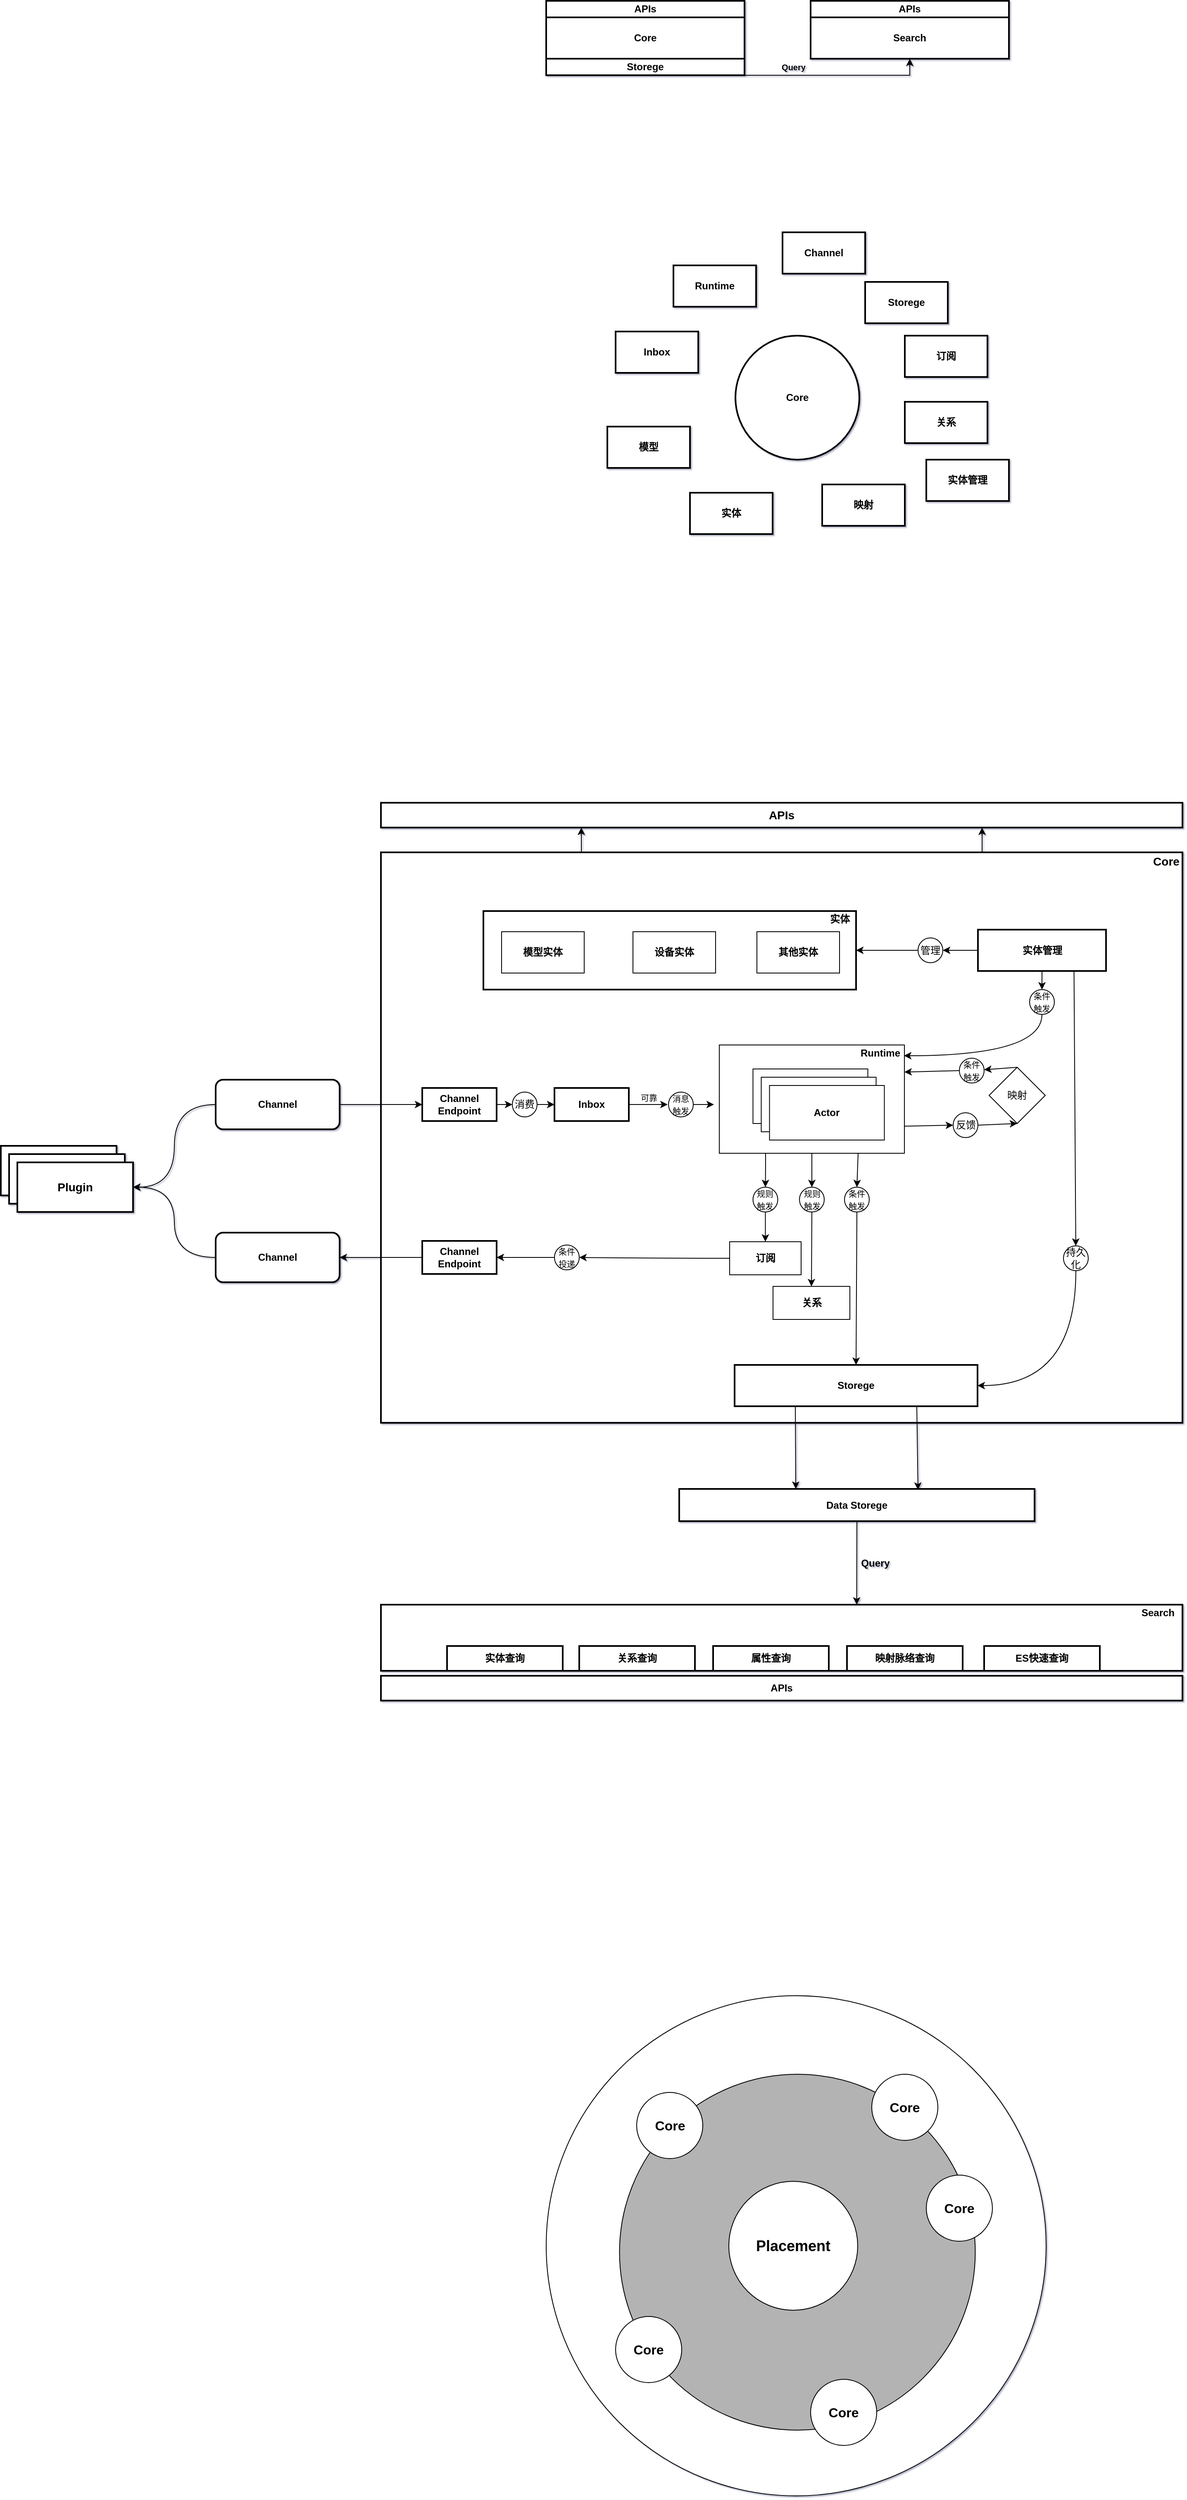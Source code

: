 <mxfile>
    <diagram id="UZr99QGXlJv9sP9Astqp" name="Page-1">
        <mxGraphModel dx="1463" dy="4006" grid="0" gridSize="10" guides="1" tooltips="1" connect="1" arrows="1" fold="1" page="1" pageScale="1" pageWidth="2339" pageHeight="3300" background="#ffffff" math="0" shadow="1">
            <root>
                <mxCell id="0"/>
                <mxCell id="1" parent="0"/>
                <mxCell id="2" style="edgeStyle=orthogonalEdgeStyle;curved=1;rounded=0;orthogonalLoop=1;jettySize=auto;html=1;exitX=0.25;exitY=0;exitDx=0;exitDy=0;entryX=0.25;entryY=1;entryDx=0;entryDy=0;strokeColor=#000000;" parent="1" source="4" target="64" edge="1">
                    <mxGeometry relative="1" as="geometry"/>
                </mxCell>
                <mxCell id="3" style="edgeStyle=orthogonalEdgeStyle;curved=1;rounded=0;orthogonalLoop=1;jettySize=auto;html=1;exitX=0.75;exitY=0;exitDx=0;exitDy=0;entryX=0.75;entryY=1;entryDx=0;entryDy=0;strokeColor=#000000;" parent="1" source="4" target="64" edge="1">
                    <mxGeometry relative="1" as="geometry"/>
                </mxCell>
                <mxCell id="4" value="" style="rounded=0;whiteSpace=wrap;html=1;strokeColor=#000000;strokeWidth=2;fillColor=#FFFFFF;" parent="1" vertex="1">
                    <mxGeometry x="610" y="364" width="970" height="690" as="geometry"/>
                </mxCell>
                <mxCell id="5" value="&lt;font color=&quot;#000000&quot;&gt;&lt;b&gt;实体&lt;/b&gt;&lt;/font&gt;" style="rounded=0;whiteSpace=wrap;html=1;fillColor=#FFFFFF;strokeWidth=2;strokeColor=#000000;" parent="1" vertex="1">
                    <mxGeometry x="984" y="-71" width="100" height="50" as="geometry"/>
                </mxCell>
                <mxCell id="6" value="&lt;font color=&quot;#000000&quot;&gt;&lt;b&gt;订阅&lt;/b&gt;&lt;/font&gt;" style="rounded=0;whiteSpace=wrap;html=1;fillColor=#FFFFFF;strokeWidth=2;strokeColor=#000000;" parent="1" vertex="1">
                    <mxGeometry x="1244" y="-261" width="100" height="50" as="geometry"/>
                </mxCell>
                <mxCell id="7" value="&lt;font color=&quot;#000000&quot;&gt;&lt;b&gt;模型&lt;/b&gt;&lt;/font&gt;" style="rounded=0;whiteSpace=wrap;html=1;fillColor=#FFFFFF;strokeWidth=2;strokeColor=#000000;" parent="1" vertex="1">
                    <mxGeometry x="884" y="-151" width="100" height="50" as="geometry"/>
                </mxCell>
                <mxCell id="8" value="&lt;font color=&quot;#000000&quot;&gt;&lt;b&gt;Core&lt;/b&gt;&lt;/font&gt;" style="ellipse;whiteSpace=wrap;html=1;aspect=fixed;strokeColor=#000000;strokeWidth=2;fillColor=#FFFFFF;" parent="1" vertex="1">
                    <mxGeometry x="1039" y="-261" width="150" height="150" as="geometry"/>
                </mxCell>
                <mxCell id="9" value="&lt;font color=&quot;#000000&quot;&gt;&lt;b&gt;映射&lt;/b&gt;&lt;/font&gt;" style="rounded=0;whiteSpace=wrap;html=1;fillColor=#FFFFFF;strokeWidth=2;strokeColor=#000000;" parent="1" vertex="1">
                    <mxGeometry x="1144" y="-81" width="100" height="50" as="geometry"/>
                </mxCell>
                <mxCell id="10" value="&lt;font color=&quot;#000000&quot;&gt;&lt;b&gt;关系&lt;/b&gt;&lt;/font&gt;" style="rounded=0;whiteSpace=wrap;html=1;fillColor=#FFFFFF;strokeWidth=2;strokeColor=#000000;" parent="1" vertex="1">
                    <mxGeometry x="1244" y="-181" width="100" height="50" as="geometry"/>
                </mxCell>
                <mxCell id="11" value="&lt;font color=&quot;#000000&quot;&gt;&lt;b&gt;Core&lt;/b&gt;&lt;/font&gt;" style="rounded=0;whiteSpace=wrap;html=1;fillColor=#FFFFFF;strokeWidth=2;strokeColor=#000000;" parent="1" vertex="1">
                    <mxGeometry x="810" y="-646" width="240" height="50" as="geometry"/>
                </mxCell>
                <mxCell id="12" style="edgeStyle=orthogonalEdgeStyle;rounded=0;orthogonalLoop=1;jettySize=auto;html=1;exitX=1;exitY=1;exitDx=0;exitDy=0;entryX=0.5;entryY=1;entryDx=0;entryDy=0;strokeColor=#000000;" parent="1" source="13" target="15" edge="1">
                    <mxGeometry relative="1" as="geometry">
                        <Array as="points">
                            <mxPoint x="1250" y="-576"/>
                        </Array>
                    </mxGeometry>
                </mxCell>
                <mxCell id="13" value="&lt;font color=&quot;#000000&quot;&gt;&lt;b&gt;Storege&lt;/b&gt;&lt;/font&gt;" style="rounded=0;whiteSpace=wrap;html=1;fillColor=#FFFFFF;strokeWidth=2;strokeColor=#000000;" parent="1" vertex="1">
                    <mxGeometry x="810" y="-596" width="240" height="20" as="geometry"/>
                </mxCell>
                <mxCell id="14" value="&lt;font color=&quot;#000000&quot;&gt;&lt;b&gt;APIs&lt;/b&gt;&lt;/font&gt;" style="rounded=0;whiteSpace=wrap;html=1;fillColor=#FFFFFF;strokeWidth=2;strokeColor=#000000;" parent="1" vertex="1">
                    <mxGeometry x="810" y="-666" width="240" height="20" as="geometry"/>
                </mxCell>
                <mxCell id="15" value="&lt;font color=&quot;#000000&quot;&gt;&lt;b&gt;Search&lt;/b&gt;&lt;/font&gt;" style="rounded=0;whiteSpace=wrap;html=1;fillColor=#FFFFFF;strokeWidth=2;strokeColor=#000000;" parent="1" vertex="1">
                    <mxGeometry x="1130" y="-646" width="240" height="50" as="geometry"/>
                </mxCell>
                <mxCell id="16" value="&lt;font color=&quot;#000000&quot;&gt;&lt;b&gt;APIs&lt;/b&gt;&lt;/font&gt;" style="rounded=0;whiteSpace=wrap;html=1;fillColor=#FFFFFF;strokeWidth=2;strokeColor=#000000;" parent="1" vertex="1">
                    <mxGeometry x="1130" y="-666" width="240" height="20" as="geometry"/>
                </mxCell>
                <mxCell id="17" value="&lt;b&gt;&lt;font color=&quot;#000000&quot; style=&quot;font-size: 10px&quot;&gt;Query&lt;/font&gt;&lt;/b&gt;" style="text;html=1;align=center;verticalAlign=middle;resizable=0;points=[];autosize=1;strokeColor=none;" parent="1" vertex="1">
                    <mxGeometry x="1089" y="-596" width="40" height="20" as="geometry"/>
                </mxCell>
                <mxCell id="18" value="&lt;font color=&quot;#000000&quot;&gt;&lt;b&gt;Inbox&lt;/b&gt;&lt;/font&gt;" style="rounded=0;whiteSpace=wrap;html=1;fillColor=#FFFFFF;strokeWidth=2;strokeColor=#000000;" parent="1" vertex="1">
                    <mxGeometry x="894" y="-266" width="100" height="50" as="geometry"/>
                </mxCell>
                <mxCell id="19" value="&lt;font color=&quot;#000000&quot;&gt;&lt;b&gt;Runtime&lt;/b&gt;&lt;/font&gt;" style="rounded=0;whiteSpace=wrap;html=1;fillColor=#FFFFFF;strokeWidth=2;strokeColor=#000000;" parent="1" vertex="1">
                    <mxGeometry x="964" y="-346" width="100" height="50" as="geometry"/>
                </mxCell>
                <mxCell id="20" value="&lt;font color=&quot;#000000&quot;&gt;&lt;b&gt;Channel&lt;/b&gt;&lt;/font&gt;" style="rounded=0;whiteSpace=wrap;html=1;fillColor=#FFFFFF;strokeWidth=2;strokeColor=#000000;" parent="1" vertex="1">
                    <mxGeometry x="1096" y="-386" width="100" height="50" as="geometry"/>
                </mxCell>
                <mxCell id="21" value="&lt;font color=&quot;#000000&quot;&gt;&lt;b&gt;实体管理&lt;/b&gt;&lt;/font&gt;" style="rounded=0;whiteSpace=wrap;html=1;fillColor=#FFFFFF;strokeWidth=2;strokeColor=#000000;" parent="1" vertex="1">
                    <mxGeometry x="1270" y="-111" width="100" height="50" as="geometry"/>
                </mxCell>
                <mxCell id="37" style="edgeStyle=orthogonalEdgeStyle;curved=1;rounded=0;orthogonalLoop=1;jettySize=auto;html=1;exitX=0;exitY=0.5;exitDx=0;exitDy=0;entryX=1;entryY=0.5;entryDx=0;entryDy=0;strokeColor=#000000;" parent="1" source="38" edge="1">
                    <mxGeometry relative="1" as="geometry">
                        <mxPoint x="850" y="854" as="targetPoint"/>
                    </mxGeometry>
                </mxCell>
                <mxCell id="43" style="edgeStyle=orthogonalEdgeStyle;curved=1;rounded=0;orthogonalLoop=1;jettySize=auto;html=1;exitX=1;exitY=0.5;exitDx=0;exitDy=0;entryX=0;entryY=0.5;entryDx=0;entryDy=0;strokeColor=#000000;" parent="1" source="44" edge="1">
                    <mxGeometry relative="1" as="geometry">
                        <mxPoint x="957" y="669" as="targetPoint"/>
                    </mxGeometry>
                </mxCell>
                <mxCell id="44" value="&lt;font color=&quot;#000000&quot;&gt;&lt;b&gt;Inbox&lt;/b&gt;&lt;/font&gt;" style="rounded=0;whiteSpace=wrap;html=1;fillColor=#FFFFFF;strokeWidth=2;strokeColor=#000000;" parent="1" vertex="1">
                    <mxGeometry x="820" y="649" width="90" height="40" as="geometry"/>
                </mxCell>
                <mxCell id="45" style="edgeStyle=orthogonalEdgeStyle;curved=1;rounded=0;orthogonalLoop=1;jettySize=auto;html=1;exitX=1;exitY=0.5;exitDx=0;exitDy=0;entryX=0;entryY=0.5;entryDx=0;entryDy=0;strokeColor=#000000;" parent="1" source="47" target="83" edge="1">
                    <mxGeometry relative="1" as="geometry"/>
                </mxCell>
                <mxCell id="46" style="edgeStyle=orthogonalEdgeStyle;curved=1;rounded=0;orthogonalLoop=1;jettySize=auto;html=1;exitX=0;exitY=0.5;exitDx=0;exitDy=0;entryX=1;entryY=0.5;entryDx=0;entryDy=0;strokeColor=#000000;" parent="1" source="47" target="102" edge="1">
                    <mxGeometry relative="1" as="geometry"/>
                </mxCell>
                <mxCell id="47" value="&lt;font color=&quot;#000000&quot;&gt;&lt;b&gt;Channel&lt;/b&gt;&lt;/font&gt;" style="rounded=1;whiteSpace=wrap;html=1;strokeColor=#000000;strokeWidth=2;fillColor=#FFFFFF;" parent="1" vertex="1">
                    <mxGeometry x="410" y="639" width="150" height="60" as="geometry"/>
                </mxCell>
                <mxCell id="48" style="edgeStyle=orthogonalEdgeStyle;curved=1;rounded=0;orthogonalLoop=1;jettySize=auto;html=1;exitX=1;exitY=0.5;exitDx=0;exitDy=0;strokeColor=#000000;" parent="1" source="49" target="44" edge="1">
                    <mxGeometry relative="1" as="geometry"/>
                </mxCell>
                <mxCell id="49" value="&lt;font color=&quot;#000000&quot;&gt;消费&lt;/font&gt;" style="ellipse;whiteSpace=wrap;html=1;aspect=fixed;strokeColor=#000000;strokeWidth=1;fillColor=#FFFFFF;" parent="1" vertex="1">
                    <mxGeometry x="769" y="654" width="30" height="30" as="geometry"/>
                </mxCell>
                <mxCell id="105" style="edgeStyle=none;html=1;exitX=0;exitY=0.5;exitDx=0;exitDy=0;entryX=1;entryY=0.5;entryDx=0;entryDy=0;strokeColor=#000000;" parent="1" source="52" target="61" edge="1">
                    <mxGeometry relative="1" as="geometry"/>
                </mxCell>
                <mxCell id="131" style="edgeStyle=none;html=1;exitX=0.5;exitY=1;exitDx=0;exitDy=0;entryX=0.5;entryY=0;entryDx=0;entryDy=0;strokeColor=#000000;" parent="1" source="52" target="130" edge="1">
                    <mxGeometry relative="1" as="geometry"/>
                </mxCell>
                <mxCell id="152" style="edgeStyle=none;html=1;exitX=0.75;exitY=1;exitDx=0;exitDy=0;strokeColor=#000000;" parent="1" source="52" target="151" edge="1">
                    <mxGeometry relative="1" as="geometry"/>
                </mxCell>
                <mxCell id="52" value="&lt;font color=&quot;#000000&quot;&gt;&lt;b&gt;实体管理&lt;/b&gt;&lt;/font&gt;" style="rounded=0;whiteSpace=wrap;html=1;fillColor=#FFFFFF;strokeWidth=2;strokeColor=#000000;" parent="1" vertex="1">
                    <mxGeometry x="1332.5" y="457.5" width="155" height="50" as="geometry"/>
                </mxCell>
                <mxCell id="55" value="" style="rounded=0;whiteSpace=wrap;html=1;strokeColor=#000000;strokeWidth=2;fillColor=#FFFFFF;" parent="1" vertex="1">
                    <mxGeometry x="734" y="435" width="451" height="95" as="geometry"/>
                </mxCell>
                <mxCell id="56" value="&lt;font color=&quot;#000000&quot;&gt;&lt;b&gt;模型实体&lt;/b&gt;&lt;/font&gt;" style="rounded=0;whiteSpace=wrap;html=1;fillColor=#FFFFFF;strokeWidth=1;strokeColor=#000000;" parent="1" vertex="1">
                    <mxGeometry x="756" y="460" width="100" height="50" as="geometry"/>
                </mxCell>
                <mxCell id="57" value="&lt;font color=&quot;#000000&quot;&gt;&lt;b&gt;设备实体&lt;/b&gt;&lt;/font&gt;" style="rounded=0;whiteSpace=wrap;html=1;fillColor=#FFFFFF;strokeWidth=1;strokeColor=#000000;" parent="1" vertex="1">
                    <mxGeometry x="915" y="460" width="100" height="50" as="geometry"/>
                </mxCell>
                <mxCell id="106" style="edgeStyle=none;html=1;exitX=0;exitY=0.5;exitDx=0;exitDy=0;entryX=1;entryY=0.5;entryDx=0;entryDy=0;strokeColor=#000000;" parent="1" source="61" target="55" edge="1">
                    <mxGeometry relative="1" as="geometry"/>
                </mxCell>
                <mxCell id="61" value="&lt;font color=&quot;#000000&quot;&gt;管理&lt;/font&gt;" style="ellipse;whiteSpace=wrap;html=1;aspect=fixed;strokeColor=#000000;strokeWidth=1;fillColor=#FFFFFF;" parent="1" vertex="1">
                    <mxGeometry x="1260" y="467.5" width="30" height="30" as="geometry"/>
                </mxCell>
                <mxCell id="62" value="&lt;font color=&quot;#000000&quot;&gt;&lt;b&gt;其他实体&lt;/b&gt;&lt;/font&gt;" style="rounded=0;whiteSpace=wrap;html=1;fillColor=#FFFFFF;strokeWidth=1;strokeColor=#000000;" parent="1" vertex="1">
                    <mxGeometry x="1065" y="460" width="100" height="50" as="geometry"/>
                </mxCell>
                <mxCell id="63" value="&lt;b style=&quot;color: rgb(0 , 0 , 0)&quot;&gt;实体&lt;/b&gt;" style="text;html=1;align=center;verticalAlign=middle;resizable=0;points=[];autosize=1;strokeColor=none;" parent="1" vertex="1">
                    <mxGeometry x="1145" y="435" width="40" height="20" as="geometry"/>
                </mxCell>
                <mxCell id="64" value="&lt;font color=&quot;#000000&quot; style=&quot;font-size: 14px&quot;&gt;&lt;b&gt;APIs&lt;/b&gt;&lt;/font&gt;" style="rounded=0;whiteSpace=wrap;html=1;strokeColor=#000000;strokeWidth=2;fillColor=#FFFFFF;" parent="1" vertex="1">
                    <mxGeometry x="610" y="304" width="970" height="30" as="geometry"/>
                </mxCell>
                <mxCell id="65" value="&lt;font color=&quot;#000000&quot;&gt;&lt;b&gt;Storege&lt;/b&gt;&lt;/font&gt;" style="rounded=0;whiteSpace=wrap;html=1;fillColor=#FFFFFF;strokeWidth=2;strokeColor=#000000;" parent="1" vertex="1">
                    <mxGeometry x="1196" y="-326" width="100" height="50" as="geometry"/>
                </mxCell>
                <mxCell id="136" style="edgeStyle=none;html=1;exitX=0.25;exitY=1;exitDx=0;exitDy=0;entryX=0.328;entryY=0;entryDx=0;entryDy=0;entryPerimeter=0;strokeColor=#000000;" parent="1" source="68" target="79" edge="1">
                    <mxGeometry relative="1" as="geometry"/>
                </mxCell>
                <mxCell id="137" style="edgeStyle=none;html=1;exitX=0.75;exitY=1;exitDx=0;exitDy=0;entryX=0.672;entryY=0.026;entryDx=0;entryDy=0;entryPerimeter=0;strokeColor=#000000;" parent="1" source="68" target="79" edge="1">
                    <mxGeometry relative="1" as="geometry"/>
                </mxCell>
                <mxCell id="68" value="&lt;font color=&quot;#000000&quot;&gt;&lt;b&gt;Storege&lt;/b&gt;&lt;/font&gt;" style="rounded=0;whiteSpace=wrap;html=1;fillColor=#FFFFFF;strokeWidth=2;strokeColor=#000000;" parent="1" vertex="1">
                    <mxGeometry x="1038" y="984" width="294" height="50" as="geometry"/>
                </mxCell>
                <mxCell id="76" style="edgeStyle=orthogonalEdgeStyle;curved=1;rounded=0;orthogonalLoop=1;jettySize=auto;html=1;exitX=1;exitY=0.5;exitDx=0;exitDy=0;strokeColor=#000000;" parent="1" edge="1">
                    <mxGeometry relative="1" as="geometry">
                        <mxPoint x="980" y="669" as="sourcePoint"/>
                        <mxPoint x="1013" y="669" as="targetPoint"/>
                    </mxGeometry>
                </mxCell>
                <mxCell id="78" style="edgeStyle=orthogonalEdgeStyle;curved=1;rounded=0;orthogonalLoop=1;jettySize=auto;html=1;exitX=0.5;exitY=1;exitDx=0;exitDy=0;entryX=0.544;entryY=0;entryDx=0;entryDy=0;entryPerimeter=0;strokeColor=#000000;" parent="1" source="79" edge="1">
                    <mxGeometry relative="1" as="geometry">
                        <mxPoint x="1185.68" y="1274" as="targetPoint"/>
                    </mxGeometry>
                </mxCell>
                <mxCell id="79" value="&lt;font color=&quot;#000000&quot;&gt;&lt;b&gt;Data Storege&lt;/b&gt;&lt;/font&gt;" style="rounded=0;whiteSpace=wrap;html=1;strokeColor=#000000;strokeWidth=2;fillColor=#FFFFFF;" parent="1" vertex="1">
                    <mxGeometry x="971" y="1134" width="430" height="39" as="geometry"/>
                </mxCell>
                <mxCell id="121" style="edgeStyle=none;html=1;exitX=1;exitY=0.5;exitDx=0;exitDy=0;entryX=0.5;entryY=1;entryDx=0;entryDy=0;strokeColor=#000000;" parent="1" source="81" target="119" edge="1">
                    <mxGeometry relative="1" as="geometry"/>
                </mxCell>
                <mxCell id="81" value="&lt;font color=&quot;#000000&quot;&gt;反馈&lt;/font&gt;" style="ellipse;whiteSpace=wrap;html=1;aspect=fixed;strokeColor=#000000;strokeWidth=1;fillColor=#FFFFFF;" parent="1" vertex="1">
                    <mxGeometry x="1302.5" y="679" width="30" height="30" as="geometry"/>
                </mxCell>
                <mxCell id="82" style="edgeStyle=orthogonalEdgeStyle;curved=1;rounded=0;orthogonalLoop=1;jettySize=auto;html=1;exitX=1;exitY=0.5;exitDx=0;exitDy=0;entryX=0;entryY=0.5;entryDx=0;entryDy=0;strokeColor=#000000;" parent="1" source="83" target="49" edge="1">
                    <mxGeometry relative="1" as="geometry"/>
                </mxCell>
                <mxCell id="83" value="&lt;font color=&quot;#000000&quot;&gt;&lt;b&gt;Channel Endpoint&lt;/b&gt;&lt;/font&gt;" style="rounded=0;whiteSpace=wrap;html=1;fillColor=#FFFFFF;strokeWidth=2;strokeColor=#000000;" parent="1" vertex="1">
                    <mxGeometry x="660" y="649" width="90" height="40" as="geometry"/>
                </mxCell>
                <mxCell id="84" style="edgeStyle=orthogonalEdgeStyle;curved=1;rounded=0;orthogonalLoop=1;jettySize=auto;html=1;exitX=0;exitY=0.5;exitDx=0;exitDy=0;strokeColor=#000000;entryX=1;entryY=0.5;entryDx=0;entryDy=0;" parent="1" source="85" target="89" edge="1">
                    <mxGeometry relative="1" as="geometry">
                        <mxPoint x="550" y="854" as="targetPoint"/>
                    </mxGeometry>
                </mxCell>
                <mxCell id="85" value="&lt;font color=&quot;#000000&quot;&gt;&lt;b&gt;Channel Endpoint&lt;/b&gt;&lt;/font&gt;" style="rounded=0;whiteSpace=wrap;html=1;fillColor=#FFFFFF;strokeWidth=2;strokeColor=#000000;" parent="1" vertex="1">
                    <mxGeometry x="660" y="834" width="90" height="40" as="geometry"/>
                </mxCell>
                <mxCell id="86" style="edgeStyle=orthogonalEdgeStyle;curved=1;rounded=0;orthogonalLoop=1;jettySize=auto;html=1;exitX=0;exitY=0.5;exitDx=0;exitDy=0;strokeColor=#000000;" parent="1" source="155" target="85" edge="1">
                    <mxGeometry relative="1" as="geometry">
                        <mxPoint x="805" y="854" as="sourcePoint"/>
                    </mxGeometry>
                </mxCell>
                <mxCell id="88" style="edgeStyle=orthogonalEdgeStyle;curved=1;rounded=0;orthogonalLoop=1;jettySize=auto;html=1;exitX=0;exitY=0.5;exitDx=0;exitDy=0;entryX=1;entryY=0.5;entryDx=0;entryDy=0;strokeColor=#000000;" parent="1" source="89" target="102" edge="1">
                    <mxGeometry relative="1" as="geometry"/>
                </mxCell>
                <mxCell id="89" value="&lt;font color=&quot;#000000&quot;&gt;&lt;b&gt;Channel&lt;/b&gt;&lt;/font&gt;" style="rounded=1;whiteSpace=wrap;html=1;strokeColor=#000000;strokeWidth=2;fillColor=#FFFFFF;" parent="1" vertex="1">
                    <mxGeometry x="410" y="824" width="150" height="60" as="geometry"/>
                </mxCell>
                <mxCell id="90" value="" style="rounded=0;whiteSpace=wrap;html=1;strokeColor=#000000;strokeWidth=2;fillColor=#FFFFFF;" parent="1" vertex="1">
                    <mxGeometry x="610" y="1274" width="970" height="80" as="geometry"/>
                </mxCell>
                <mxCell id="91" value="&lt;b&gt;&lt;font color=&quot;#000000&quot;&gt;Query&lt;/font&gt;&lt;/b&gt;" style="text;html=1;align=center;verticalAlign=middle;resizable=0;points=[];autosize=1;strokeColor=none;" parent="1" vertex="1">
                    <mxGeometry x="1183" y="1214" width="50" height="20" as="geometry"/>
                </mxCell>
                <mxCell id="92" value="&lt;font color=&quot;#000000&quot;&gt;&lt;b&gt;APIs&lt;/b&gt;&lt;/font&gt;" style="rounded=0;whiteSpace=wrap;html=1;strokeColor=#000000;strokeWidth=2;fillColor=#FFFFFF;" parent="1" vertex="1">
                    <mxGeometry x="610" y="1360" width="970" height="30" as="geometry"/>
                </mxCell>
                <mxCell id="93" value="&lt;b&gt;&lt;font color=&quot;#000000&quot;&gt;实体查询&lt;/font&gt;&lt;/b&gt;" style="rounded=0;whiteSpace=wrap;html=1;strokeColor=#000000;strokeWidth=2;fillColor=#FFFFFF;" parent="1" vertex="1">
                    <mxGeometry x="690" y="1324" width="140" height="30" as="geometry"/>
                </mxCell>
                <mxCell id="94" value="&lt;b&gt;&lt;font color=&quot;#000000&quot;&gt;关系查询&lt;/font&gt;&lt;/b&gt;" style="rounded=0;whiteSpace=wrap;html=1;strokeColor=#000000;strokeWidth=2;fillColor=#FFFFFF;" parent="1" vertex="1">
                    <mxGeometry x="850" y="1324" width="140" height="30" as="geometry"/>
                </mxCell>
                <mxCell id="95" value="&lt;b&gt;&lt;font color=&quot;#000000&quot;&gt;属性查询&lt;/font&gt;&lt;/b&gt;" style="rounded=0;whiteSpace=wrap;html=1;strokeColor=#000000;strokeWidth=2;fillColor=#FFFFFF;" parent="1" vertex="1">
                    <mxGeometry x="1012" y="1324" width="140" height="30" as="geometry"/>
                </mxCell>
                <mxCell id="96" value="&lt;b&gt;&lt;font color=&quot;#000000&quot;&gt;映射脉络查询&lt;/font&gt;&lt;/b&gt;" style="rounded=0;whiteSpace=wrap;html=1;strokeColor=#000000;strokeWidth=2;fillColor=#FFFFFF;" parent="1" vertex="1">
                    <mxGeometry x="1174" y="1324" width="140" height="30" as="geometry"/>
                </mxCell>
                <mxCell id="97" value="&lt;b&gt;&lt;font color=&quot;#000000&quot;&gt;ES快速查询&lt;/font&gt;&lt;/b&gt;" style="rounded=0;whiteSpace=wrap;html=1;strokeColor=#000000;strokeWidth=2;fillColor=#FFFFFF;" parent="1" vertex="1">
                    <mxGeometry x="1340" y="1324" width="140" height="30" as="geometry"/>
                </mxCell>
                <mxCell id="98" value="&lt;b style=&quot;color: rgb(0 , 0 , 0)&quot;&gt;Search&lt;/b&gt;" style="text;html=1;align=center;verticalAlign=middle;resizable=0;points=[];autosize=1;strokeColor=none;" parent="1" vertex="1">
                    <mxGeometry x="1520" y="1274" width="60" height="20" as="geometry"/>
                </mxCell>
                <mxCell id="99" value="" style="group" parent="1" vertex="1" connectable="0">
                    <mxGeometry x="150" y="719" width="160" height="80" as="geometry"/>
                </mxCell>
                <mxCell id="100" value="" style="rounded=0;whiteSpace=wrap;html=1;strokeColor=#000000;strokeWidth=2;fillColor=#FFFFFF;" parent="99" vertex="1">
                    <mxGeometry width="140" height="60" as="geometry"/>
                </mxCell>
                <mxCell id="101" value="" style="rounded=0;whiteSpace=wrap;html=1;strokeColor=#000000;strokeWidth=2;fillColor=#FFFFFF;" parent="99" vertex="1">
                    <mxGeometry x="10" y="10" width="140" height="60" as="geometry"/>
                </mxCell>
                <mxCell id="102" value="&lt;b&gt;&lt;font color=&quot;#000000&quot; style=&quot;font-size: 14px&quot;&gt;Plugin&lt;/font&gt;&lt;/b&gt;" style="rounded=0;whiteSpace=wrap;html=1;strokeColor=#000000;strokeWidth=2;fillColor=#FFFFFF;" parent="99" vertex="1">
                    <mxGeometry x="20" y="20" width="140" height="60" as="geometry"/>
                </mxCell>
                <mxCell id="103" value="&lt;b style=&quot;color: rgb(0 , 0 , 0)&quot;&gt;&lt;font style=&quot;font-size: 14px&quot;&gt;Core&lt;/font&gt;&lt;/b&gt;" style="text;html=1;align=center;verticalAlign=middle;resizable=0;points=[];autosize=1;strokeColor=none;" parent="1" vertex="1">
                    <mxGeometry x="1539" y="365" width="42" height="19" as="geometry"/>
                </mxCell>
                <mxCell id="104" value="&lt;font color=&quot;#000000&quot; style=&quot;font-size: 10px&quot;&gt;可靠&lt;/font&gt;" style="text;html=1;align=center;verticalAlign=middle;resizable=0;points=[];autosize=1;strokeColor=none;" parent="1" vertex="1">
                    <mxGeometry x="919" y="651" width="30" height="19" as="geometry"/>
                </mxCell>
                <mxCell id="122" style="edgeStyle=none;html=1;exitX=1;exitY=0.75;exitDx=0;exitDy=0;entryX=0;entryY=0.5;entryDx=0;entryDy=0;strokeColor=#000000;" parent="1" source="109" target="81" edge="1">
                    <mxGeometry relative="1" as="geometry"/>
                </mxCell>
                <mxCell id="134" style="edgeStyle=none;html=1;exitX=0.75;exitY=1;exitDx=0;exitDy=0;entryX=0.5;entryY=0;entryDx=0;entryDy=0;strokeColor=#000000;" parent="1" source="109" target="133" edge="1">
                    <mxGeometry relative="1" as="geometry"/>
                </mxCell>
                <mxCell id="141" style="edgeStyle=none;html=1;exitX=0.5;exitY=1;exitDx=0;exitDy=0;entryX=0.5;entryY=0;entryDx=0;entryDy=0;strokeColor=#000000;" parent="1" source="109" target="140" edge="1">
                    <mxGeometry relative="1" as="geometry"/>
                </mxCell>
                <mxCell id="150" style="edgeStyle=orthogonalEdgeStyle;curved=1;html=1;exitX=0.25;exitY=1;exitDx=0;exitDy=0;entryX=0.5;entryY=0;entryDx=0;entryDy=0;strokeColor=#000000;" parent="1" source="109" target="147" edge="1">
                    <mxGeometry relative="1" as="geometry"/>
                </mxCell>
                <mxCell id="109" value="" style="rounded=0;whiteSpace=wrap;html=1;fillColor=#FFFFFF;strokeColor=#000000;" parent="1" vertex="1">
                    <mxGeometry x="1019.5" y="597" width="224" height="131" as="geometry"/>
                </mxCell>
                <mxCell id="36" value="&lt;font color=&quot;#000000&quot;&gt;&lt;b&gt;Runtime&lt;/b&gt;&lt;/font&gt;" style="text;html=1;align=center;verticalAlign=middle;resizable=0;points=[];autosize=1;strokeColor=none;" parent="1" vertex="1">
                    <mxGeometry x="1184" y="597" width="60" height="20" as="geometry"/>
                </mxCell>
                <mxCell id="125" style="edgeStyle=none;html=1;exitX=0.5;exitY=0;exitDx=0;exitDy=0;strokeColor=#000000;" parent="1" source="119" target="124" edge="1">
                    <mxGeometry relative="1" as="geometry"/>
                </mxCell>
                <mxCell id="119" value="&lt;span style=&quot;color: rgb(0 , 0 , 0)&quot;&gt;映射&lt;/span&gt;" style="rhombus;whiteSpace=wrap;html=1;strokeColor=#000000;strokeWidth=1;fillColor=#FFFFFF;" parent="1" vertex="1">
                    <mxGeometry x="1346" y="624" width="68" height="68" as="geometry"/>
                </mxCell>
                <mxCell id="126" style="edgeStyle=none;html=1;exitX=0;exitY=0.5;exitDx=0;exitDy=0;entryX=1;entryY=0.25;entryDx=0;entryDy=0;strokeColor=#000000;" parent="1" source="124" target="109" edge="1">
                    <mxGeometry relative="1" as="geometry"/>
                </mxCell>
                <mxCell id="124" value="&lt;font color=&quot;#000000&quot; style=&quot;font-size: 10px&quot;&gt;条件&lt;br&gt;触发&lt;/font&gt;" style="ellipse;whiteSpace=wrap;html=1;aspect=fixed;strokeColor=#000000;strokeWidth=1;fillColor=#FFFFFF;" parent="1" vertex="1">
                    <mxGeometry x="1310" y="613" width="30" height="30" as="geometry"/>
                </mxCell>
                <mxCell id="132" style="edgeStyle=orthogonalEdgeStyle;curved=1;html=1;exitX=0.5;exitY=1;exitDx=0;exitDy=0;entryX=0.983;entryY=0.65;entryDx=0;entryDy=0;entryPerimeter=0;strokeColor=#000000;" parent="1" source="130" target="36" edge="1">
                    <mxGeometry relative="1" as="geometry"/>
                </mxCell>
                <mxCell id="130" value="&lt;font color=&quot;#000000&quot; style=&quot;font-size: 10px&quot;&gt;条件&lt;br&gt;触发&lt;/font&gt;" style="ellipse;whiteSpace=wrap;html=1;aspect=fixed;strokeColor=#000000;strokeWidth=1;fillColor=#FFFFFF;" parent="1" vertex="1">
                    <mxGeometry x="1395" y="530" width="30" height="30" as="geometry"/>
                </mxCell>
                <mxCell id="135" style="edgeStyle=none;html=1;exitX=0.5;exitY=1;exitDx=0;exitDy=0;entryX=0.5;entryY=0;entryDx=0;entryDy=0;strokeColor=#000000;" parent="1" source="133" target="68" edge="1">
                    <mxGeometry relative="1" as="geometry"/>
                </mxCell>
                <mxCell id="133" value="&lt;font color=&quot;#000000&quot; style=&quot;font-size: 10px&quot;&gt;条件&lt;br&gt;触发&lt;/font&gt;" style="ellipse;whiteSpace=wrap;html=1;aspect=fixed;strokeColor=#000000;strokeWidth=1;fillColor=#FFFFFF;" parent="1" vertex="1">
                    <mxGeometry x="1171" y="769" width="30" height="30" as="geometry"/>
                </mxCell>
                <mxCell id="27" value="&lt;font color=&quot;#000000&quot;&gt;&lt;b&gt;关系&lt;/b&gt;&lt;/font&gt;" style="rounded=0;whiteSpace=wrap;html=1;fillColor=#FFFFFF;strokeWidth=1;strokeColor=#000000;" parent="1" vertex="1">
                    <mxGeometry x="1084.5" y="889" width="93" height="40" as="geometry"/>
                </mxCell>
                <mxCell id="38" value="&lt;font color=&quot;#000000&quot;&gt;&lt;b&gt;订阅&lt;/b&gt;&lt;/font&gt;" style="rounded=0;whiteSpace=wrap;html=1;fillColor=#FFFFFF;strokeWidth=1;strokeColor=#000000;" parent="1" vertex="1">
                    <mxGeometry x="1032" y="835" width="86.5" height="40" as="geometry"/>
                </mxCell>
                <mxCell id="142" style="edgeStyle=none;html=1;exitX=0.5;exitY=1;exitDx=0;exitDy=0;entryX=0.5;entryY=0;entryDx=0;entryDy=0;strokeColor=#000000;" parent="1" source="140" target="27" edge="1">
                    <mxGeometry relative="1" as="geometry"/>
                </mxCell>
                <mxCell id="140" value="&lt;font color=&quot;#000000&quot; style=&quot;font-size: 10px&quot;&gt;规则&lt;br&gt;触发&lt;/font&gt;" style="ellipse;whiteSpace=wrap;html=1;aspect=fixed;strokeColor=#000000;strokeWidth=1;fillColor=#FFFFFF;" parent="1" vertex="1">
                    <mxGeometry x="1116.5" y="769" width="30" height="30" as="geometry"/>
                </mxCell>
                <mxCell id="149" value="" style="edgeStyle=orthogonalEdgeStyle;curved=1;html=1;strokeColor=#000000;" parent="1" source="147" target="38" edge="1">
                    <mxGeometry relative="1" as="geometry"/>
                </mxCell>
                <mxCell id="147" value="&lt;font color=&quot;#000000&quot; style=&quot;font-size: 10px&quot;&gt;规则&lt;br&gt;触发&lt;/font&gt;" style="ellipse;whiteSpace=wrap;html=1;aspect=fixed;strokeColor=#000000;strokeWidth=1;fillColor=#FFFFFF;" parent="1" vertex="1">
                    <mxGeometry x="1060.25" y="769" width="30" height="30" as="geometry"/>
                </mxCell>
                <mxCell id="153" style="edgeStyle=orthogonalEdgeStyle;curved=1;html=1;exitX=0.5;exitY=1;exitDx=0;exitDy=0;entryX=1;entryY=0.5;entryDx=0;entryDy=0;strokeColor=#000000;" parent="1" source="151" target="68" edge="1">
                    <mxGeometry relative="1" as="geometry"/>
                </mxCell>
                <mxCell id="151" value="&lt;font color=&quot;#000000&quot;&gt;持久化&lt;/font&gt;" style="ellipse;whiteSpace=wrap;html=1;aspect=fixed;strokeColor=#000000;strokeWidth=1;fillColor=#FFFFFF;" parent="1" vertex="1">
                    <mxGeometry x="1436" y="840" width="30" height="30" as="geometry"/>
                </mxCell>
                <mxCell id="154" value="&lt;span style=&quot;color: rgb(0 , 0 , 0) ; font-size: 10px&quot;&gt;消息&lt;/span&gt;&lt;br style=&quot;color: rgb(0 , 0 , 0) ; font-size: 10px&quot;&gt;&lt;span style=&quot;color: rgb(0 , 0 , 0) ; font-size: 10px&quot;&gt;触发&lt;/span&gt;" style="ellipse;whiteSpace=wrap;html=1;aspect=fixed;strokeColor=#000000;strokeWidth=1;fillColor=#FFFFFF;" parent="1" vertex="1">
                    <mxGeometry x="958" y="654" width="30" height="30" as="geometry"/>
                </mxCell>
                <mxCell id="155" value="&lt;font style=&quot;font-size: 10px&quot;&gt;&lt;span style=&quot;color: rgb(0 , 0 , 0)&quot;&gt;条件&lt;/span&gt;&lt;br style=&quot;color: rgb(0 , 0 , 0)&quot;&gt;&lt;span style=&quot;color: rgb(0 , 0 , 0)&quot;&gt;投递&lt;/span&gt;&lt;/font&gt;" style="ellipse;whiteSpace=wrap;html=1;aspect=fixed;strokeColor=#000000;strokeWidth=1;fillColor=#FFFFFF;" parent="1" vertex="1">
                    <mxGeometry x="820" y="839" width="30" height="30" as="geometry"/>
                </mxCell>
                <mxCell id="156" value="" style="rounded=0;whiteSpace=wrap;html=1;strokeColor=#000000;strokeWidth=1;fillColor=#FFFFFF;" parent="1" vertex="1">
                    <mxGeometry x="1060.25" y="626" width="139" height="66" as="geometry"/>
                </mxCell>
                <mxCell id="157" value="" style="rounded=0;whiteSpace=wrap;html=1;strokeColor=#000000;strokeWidth=1;fillColor=#FFFFFF;" parent="1" vertex="1">
                    <mxGeometry x="1070.25" y="636" width="139" height="66" as="geometry"/>
                </mxCell>
                <mxCell id="158" value="&lt;b&gt;&lt;font color=&quot;#000000&quot;&gt;Actor&lt;/font&gt;&lt;/b&gt;" style="rounded=0;whiteSpace=wrap;html=1;strokeColor=#000000;strokeWidth=1;fillColor=#FFFFFF;" parent="1" vertex="1">
                    <mxGeometry x="1080.25" y="646" width="139" height="66" as="geometry"/>
                </mxCell>
                <mxCell id="160" value="" style="ellipse;whiteSpace=wrap;html=1;aspect=fixed;" vertex="1" parent="1">
                    <mxGeometry x="810" y="1747" width="605" height="605" as="geometry"/>
                </mxCell>
                <mxCell id="161" value="" style="ellipse;whiteSpace=wrap;html=1;aspect=fixed;fillColor=#B3B3B3;" vertex="1" parent="1">
                    <mxGeometry x="898.75" y="1842" width="430.5" height="430.5" as="geometry"/>
                </mxCell>
                <mxCell id="162" value="&lt;font color=&quot;#000000&quot; style=&quot;font-size: 18px&quot;&gt;&lt;b&gt;Placement&lt;/b&gt;&lt;/font&gt;" style="ellipse;whiteSpace=wrap;html=1;aspect=fixed;fillColor=#FFFFFF;" vertex="1" parent="1">
                    <mxGeometry x="1031" y="1971.5" width="156" height="156" as="geometry"/>
                </mxCell>
                <mxCell id="163" value="&lt;b&gt;&lt;font style=&quot;font-size: 16px&quot; color=&quot;#000000&quot;&gt;Core&lt;/font&gt;&lt;/b&gt;" style="ellipse;whiteSpace=wrap;html=1;aspect=fixed;fillColor=#FFFFFF;" vertex="1" parent="1">
                    <mxGeometry x="919.5" y="1864" width="80" height="80" as="geometry"/>
                </mxCell>
                <mxCell id="164" value="&lt;b&gt;&lt;font style=&quot;font-size: 16px&quot; color=&quot;#000000&quot;&gt;Core&lt;/font&gt;&lt;/b&gt;" style="ellipse;whiteSpace=wrap;html=1;aspect=fixed;fillColor=#FFFFFF;" vertex="1" parent="1">
                    <mxGeometry x="894" y="2135" width="80" height="80" as="geometry"/>
                </mxCell>
                <mxCell id="165" value="&lt;b&gt;&lt;font style=&quot;font-size: 16px&quot; color=&quot;#000000&quot;&gt;Core&lt;/font&gt;&lt;/b&gt;" style="ellipse;whiteSpace=wrap;html=1;aspect=fixed;fillColor=#FFFFFF;" vertex="1" parent="1">
                    <mxGeometry x="1204" y="1842" width="80" height="80" as="geometry"/>
                </mxCell>
                <mxCell id="166" value="&lt;b&gt;&lt;font style=&quot;font-size: 16px&quot; color=&quot;#000000&quot;&gt;Core&lt;/font&gt;&lt;/b&gt;" style="ellipse;whiteSpace=wrap;html=1;aspect=fixed;fillColor=#FFFFFF;" vertex="1" parent="1">
                    <mxGeometry x="1270" y="1964" width="80" height="80" as="geometry"/>
                </mxCell>
                <mxCell id="167" value="&lt;b&gt;&lt;font style=&quot;font-size: 16px&quot; color=&quot;#000000&quot;&gt;Core&lt;/font&gt;&lt;/b&gt;" style="ellipse;whiteSpace=wrap;html=1;aspect=fixed;fillColor=#FFFFFF;" vertex="1" parent="1">
                    <mxGeometry x="1130" y="2211" width="80" height="80" as="geometry"/>
                </mxCell>
                <mxCell id="168" value="&lt;b&gt;&lt;font style=&quot;font-size: 18px&quot; color=&quot;#ffffff&quot;&gt;Runtime&lt;/font&gt;&lt;/b&gt;" style="text;html=1;align=center;verticalAlign=middle;resizable=0;points=[];autosize=1;strokeColor=none;" vertex="1" parent="1">
                    <mxGeometry x="1080.25" y="1785" width="82" height="20" as="geometry"/>
                </mxCell>
            </root>
        </mxGraphModel>
    </diagram>
</mxfile>